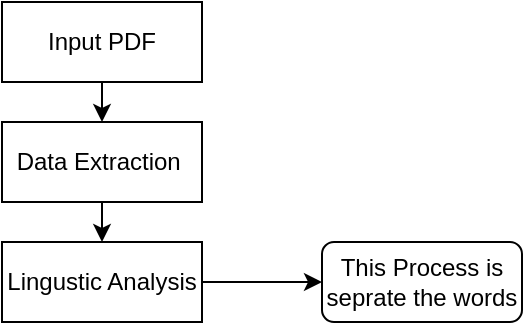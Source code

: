 <mxfile>
    <diagram id="46HlVwDhM-mQPm9Tkd5_" name="Page-1">
        <mxGraphModel dx="816" dy="300" grid="1" gridSize="10" guides="1" tooltips="1" connect="1" arrows="1" fold="1" page="1" pageScale="1" pageWidth="850" pageHeight="1100" math="0" shadow="0">
            <root>
                <mxCell id="0"/>
                <mxCell id="1" parent="0"/>
                <mxCell id="11" value="" style="edgeStyle=none;html=1;" parent="1" source="6" target="9" edge="1">
                    <mxGeometry relative="1" as="geometry"/>
                </mxCell>
                <mxCell id="6" value="Input PDF" style="rounded=0;whiteSpace=wrap;html=1;" parent="1" vertex="1">
                    <mxGeometry x="310" y="70" width="100" height="40" as="geometry"/>
                </mxCell>
                <mxCell id="-7aCSPR3o2bfq2xLmest-12" value="" style="edgeStyle=none;html=1;" parent="1" source="9" target="-7aCSPR3o2bfq2xLmest-11" edge="1">
                    <mxGeometry relative="1" as="geometry"/>
                </mxCell>
                <mxCell id="9" value="Data Extraction&amp;nbsp;" style="rounded=0;whiteSpace=wrap;html=1;" parent="1" vertex="1">
                    <mxGeometry x="310" y="130" width="100" height="40" as="geometry"/>
                </mxCell>
                <mxCell id="13" value="" style="edgeStyle=none;html=1;" parent="1" source="-7aCSPR3o2bfq2xLmest-11" target="12" edge="1">
                    <mxGeometry relative="1" as="geometry"/>
                </mxCell>
                <mxCell id="-7aCSPR3o2bfq2xLmest-11" value="Lingustic Analysis" style="rounded=0;whiteSpace=wrap;html=1;" parent="1" vertex="1">
                    <mxGeometry x="310" y="190" width="100" height="40" as="geometry"/>
                </mxCell>
                <mxCell id="12" value="This Process is seprate the words" style="rounded=1;whiteSpace=wrap;html=1;" parent="1" vertex="1">
                    <mxGeometry x="470" y="190" width="100" height="40" as="geometry"/>
                </mxCell>
            </root>
        </mxGraphModel>
    </diagram>
    <diagram id="bB7tujQuD0_Dd4KB4uO1" name="Page-2">
        <mxGraphModel dx="816" dy="427" grid="1" gridSize="10" guides="1" tooltips="1" connect="1" arrows="1" fold="1" page="1" pageScale="1" pageWidth="850" pageHeight="1100" math="0" shadow="0">
            <root>
                <mxCell id="0"/>
                <mxCell id="1" parent="0"/>
            </root>
        </mxGraphModel>
    </diagram>
</mxfile>